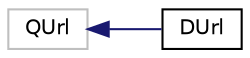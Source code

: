 digraph "类继承关系图"
{
  edge [fontname="Helvetica",fontsize="10",labelfontname="Helvetica",labelfontsize="10"];
  node [fontname="Helvetica",fontsize="10",shape=record];
  rankdir="LR";
  Node889 [label="QUrl",height=0.2,width=0.4,color="grey75", fillcolor="white", style="filled"];
  Node889 -> Node0 [dir="back",color="midnightblue",fontsize="10",style="solid",fontname="Helvetica"];
  Node0 [label="DUrl",height=0.2,width=0.4,color="black", fillcolor="white", style="filled",URL="$class_d_url.html"];
}
